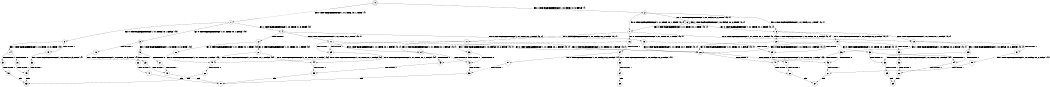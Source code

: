digraph BCG {
size = "7, 10.5";
center = TRUE;
node [shape = circle];
0 [peripheries = 2];
0 -> 1 [label = "EX !0 !ATOMIC_EXCH_BRANCH (1, +1, TRUE, +0, 1, TRUE) !{}"];
0 -> 2 [label = "EX !1 !ATOMIC_EXCH_BRANCH (1, +0, TRUE, +1, 3, FALSE) !{}"];
1 -> 3 [label = "EX !0 !ATOMIC_EXCH_BRANCH (1, +1, TRUE, +0, 1, FALSE) !{0}"];
1 -> 4 [label = "EX !1 !ATOMIC_EXCH_BRANCH (1, +0, TRUE, +1, 3, TRUE) !{0}"];
1 -> 5 [label = "EX !0 !ATOMIC_EXCH_BRANCH (1, +1, TRUE, +0, 1, FALSE) !{0}"];
2 -> 6 [label = "EX !1 !ATOMIC_EXCH_BRANCH (1, +0, FALSE, +0, 2, TRUE) !{0, 1}"];
2 -> 7 [label = "EX !0 !ATOMIC_EXCH_BRANCH (1, +1, TRUE, +0, 1, TRUE) !{0, 1}"];
2 -> 8 [label = "EX !0 !ATOMIC_EXCH_BRANCH (1, +1, TRUE, +0, 1, TRUE) !{0, 1}"];
3 -> 9 [label = "EX !1 !ATOMIC_EXCH_BRANCH (1, +0, TRUE, +1, 3, TRUE) !{0}"];
3 -> 10 [label = "TERMINATE !0"];
4 -> 11 [label = "EX !0 !ATOMIC_EXCH_BRANCH (1, +1, TRUE, +0, 1, TRUE) !{0, 1}"];
4 -> 12 [label = "TERMINATE !1"];
4 -> 13 [label = "EX !0 !ATOMIC_EXCH_BRANCH (1, +1, TRUE, +0, 1, TRUE) !{0, 1}"];
5 -> 14 [label = "EX !1 !ATOMIC_EXCH_BRANCH (1, +0, TRUE, +1, 3, TRUE) !{0}"];
5 -> 15 [label = "TERMINATE !0"];
6 -> 6 [label = "EX !1 !ATOMIC_EXCH_BRANCH (1, +0, FALSE, +0, 2, TRUE) !{0, 1}"];
6 -> 7 [label = "EX !0 !ATOMIC_EXCH_BRANCH (1, +1, TRUE, +0, 1, TRUE) !{0, 1}"];
6 -> 8 [label = "EX !0 !ATOMIC_EXCH_BRANCH (1, +1, TRUE, +0, 1, TRUE) !{0, 1}"];
7 -> 16 [label = "EX !0 !ATOMIC_EXCH_BRANCH (1, +1, TRUE, +0, 1, FALSE) !{0, 1}"];
7 -> 17 [label = "EX !1 !ATOMIC_EXCH_BRANCH (1, +0, FALSE, +0, 2, FALSE) !{0, 1}"];
7 -> 18 [label = "EX !0 !ATOMIC_EXCH_BRANCH (1, +1, TRUE, +0, 1, FALSE) !{0, 1}"];
8 -> 19 [label = "EX !1 !ATOMIC_EXCH_BRANCH (1, +0, FALSE, +0, 2, FALSE) !{0, 1}"];
8 -> 18 [label = "EX !0 !ATOMIC_EXCH_BRANCH (1, +1, TRUE, +0, 1, FALSE) !{0, 1}"];
8 -> 20 [label = "EX !1 !ATOMIC_EXCH_BRANCH (1, +0, FALSE, +0, 2, FALSE) !{0, 1}"];
9 -> 21 [label = "TERMINATE !0"];
9 -> 22 [label = "TERMINATE !1"];
10 -> 23 [label = "EX !1 !ATOMIC_EXCH_BRANCH (1, +0, TRUE, +1, 3, TRUE) !{}"];
11 -> 24 [label = "EX !0 !ATOMIC_EXCH_BRANCH (1, +1, TRUE, +0, 1, FALSE) !{0, 1}"];
11 -> 25 [label = "TERMINATE !1"];
11 -> 26 [label = "EX !0 !ATOMIC_EXCH_BRANCH (1, +1, TRUE, +0, 1, FALSE) !{0, 1}"];
12 -> 27 [label = "EX !0 !ATOMIC_EXCH_BRANCH (1, +1, TRUE, +0, 1, TRUE) !{0}"];
12 -> 28 [label = "EX !0 !ATOMIC_EXCH_BRANCH (1, +1, TRUE, +0, 1, TRUE) !{0}"];
13 -> 26 [label = "EX !0 !ATOMIC_EXCH_BRANCH (1, +1, TRUE, +0, 1, FALSE) !{0, 1}"];
13 -> 29 [label = "TERMINATE !1"];
14 -> 30 [label = "TERMINATE !0"];
14 -> 31 [label = "TERMINATE !1"];
15 -> 32 [label = "EX !1 !ATOMIC_EXCH_BRANCH (1, +0, TRUE, +1, 3, TRUE) !{}"];
16 -> 33 [label = "EX !1 !ATOMIC_EXCH_BRANCH (1, +0, FALSE, +0, 2, FALSE) !{0, 1}"];
16 -> 34 [label = "TERMINATE !0"];
17 -> 24 [label = "EX !0 !ATOMIC_EXCH_BRANCH (1, +1, TRUE, +0, 1, FALSE) !{0, 1}"];
17 -> 25 [label = "TERMINATE !1"];
17 -> 26 [label = "EX !0 !ATOMIC_EXCH_BRANCH (1, +1, TRUE, +0, 1, FALSE) !{0, 1}"];
18 -> 35 [label = "EX !1 !ATOMIC_EXCH_BRANCH (1, +0, FALSE, +0, 2, FALSE) !{0, 1}"];
18 -> 36 [label = "EX !1 !ATOMIC_EXCH_BRANCH (1, +0, FALSE, +0, 2, FALSE) !{0, 1}"];
18 -> 37 [label = "TERMINATE !0"];
19 -> 38 [label = "EX !0 !ATOMIC_EXCH_BRANCH (1, +1, TRUE, +0, 1, FALSE) !{0, 1}"];
19 -> 39 [label = "TERMINATE !1"];
19 -> 26 [label = "EX !0 !ATOMIC_EXCH_BRANCH (1, +1, TRUE, +0, 1, FALSE) !{0, 1}"];
20 -> 26 [label = "EX !0 !ATOMIC_EXCH_BRANCH (1, +1, TRUE, +0, 1, FALSE) !{0, 1}"];
20 -> 29 [label = "TERMINATE !1"];
21 -> 40 [label = "TERMINATE !1"];
22 -> 41 [label = "TERMINATE !0"];
23 -> 40 [label = "TERMINATE !1"];
24 -> 42 [label = "TERMINATE !0"];
24 -> 43 [label = "TERMINATE !1"];
25 -> 44 [label = "EX !0 !ATOMIC_EXCH_BRANCH (1, +1, TRUE, +0, 1, FALSE) !{0}"];
25 -> 45 [label = "EX !0 !ATOMIC_EXCH_BRANCH (1, +1, TRUE, +0, 1, FALSE) !{0}"];
26 -> 46 [label = "TERMINATE !0"];
26 -> 47 [label = "TERMINATE !1"];
27 -> 44 [label = "EX !0 !ATOMIC_EXCH_BRANCH (1, +1, TRUE, +0, 1, FALSE) !{0}"];
27 -> 45 [label = "EX !0 !ATOMIC_EXCH_BRANCH (1, +1, TRUE, +0, 1, FALSE) !{0}"];
28 -> 45 [label = "EX !0 !ATOMIC_EXCH_BRANCH (1, +1, TRUE, +0, 1, FALSE) !{0}"];
29 -> 48 [label = "EX !0 !ATOMIC_EXCH_BRANCH (1, +1, TRUE, +0, 1, FALSE) !{0}"];
30 -> 49 [label = "TERMINATE !1"];
31 -> 50 [label = "TERMINATE !0"];
32 -> 49 [label = "TERMINATE !1"];
33 -> 42 [label = "TERMINATE !0"];
33 -> 43 [label = "TERMINATE !1"];
34 -> 51 [label = "EX !1 !ATOMIC_EXCH_BRANCH (1, +0, FALSE, +0, 2, FALSE) !{1}"];
34 -> 52 [label = "EX !1 !ATOMIC_EXCH_BRANCH (1, +0, FALSE, +0, 2, FALSE) !{1}"];
35 -> 53 [label = "TERMINATE !0"];
35 -> 54 [label = "TERMINATE !1"];
36 -> 46 [label = "TERMINATE !0"];
36 -> 47 [label = "TERMINATE !1"];
37 -> 55 [label = "EX !1 !ATOMIC_EXCH_BRANCH (1, +0, FALSE, +0, 2, FALSE) !{1}"];
38 -> 53 [label = "TERMINATE !0"];
38 -> 54 [label = "TERMINATE !1"];
39 -> 56 [label = "EX !0 !ATOMIC_EXCH_BRANCH (1, +1, TRUE, +0, 1, FALSE) !{0}"];
40 -> 57 [label = "exit"];
41 -> 57 [label = "exit"];
42 -> 58 [label = "TERMINATE !1"];
43 -> 59 [label = "TERMINATE !0"];
44 -> 59 [label = "TERMINATE !0"];
45 -> 60 [label = "TERMINATE !0"];
46 -> 61 [label = "TERMINATE !1"];
47 -> 62 [label = "TERMINATE !0"];
48 -> 62 [label = "TERMINATE !0"];
49 -> 63 [label = "exit"];
50 -> 63 [label = "exit"];
51 -> 58 [label = "TERMINATE !1"];
52 -> 64 [label = "TERMINATE !1"];
53 -> 65 [label = "TERMINATE !1"];
54 -> 66 [label = "TERMINATE !0"];
55 -> 61 [label = "TERMINATE !1"];
56 -> 66 [label = "TERMINATE !0"];
58 -> 57 [label = "exit"];
59 -> 57 [label = "exit"];
60 -> 63 [label = "exit"];
61 -> 67 [label = "exit"];
62 -> 67 [label = "exit"];
64 -> 68 [label = "exit"];
65 -> 69 [label = "exit"];
66 -> 69 [label = "exit"];
}
